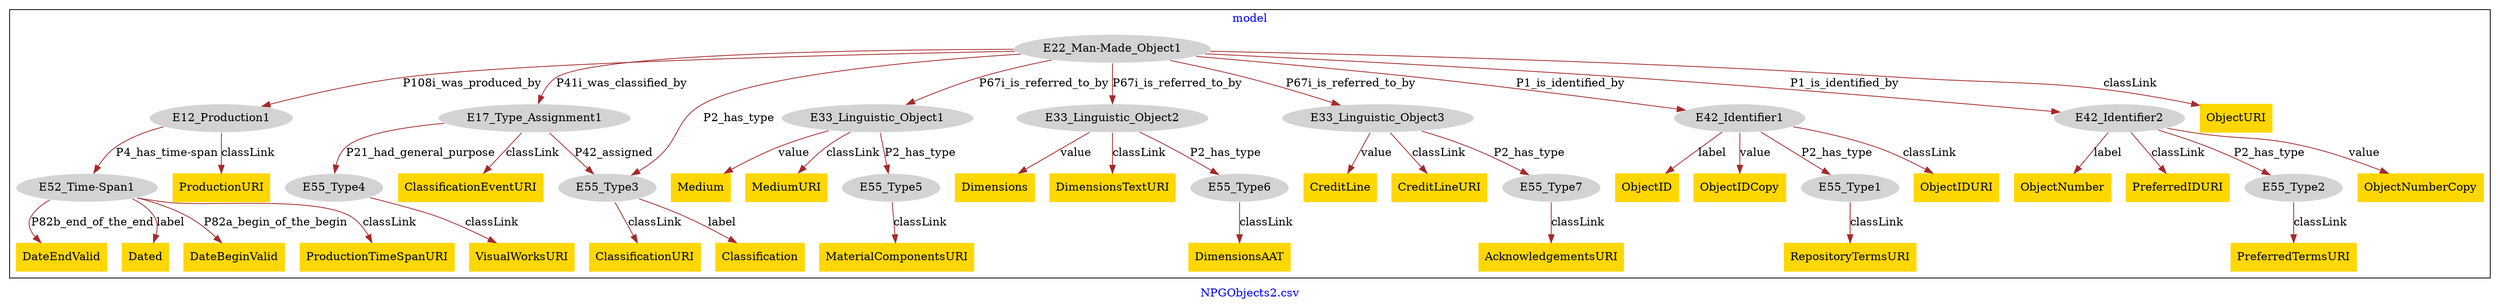 digraph n0 {
fontcolor="blue"
remincross="true"
label="NPGObjects2.csv"
subgraph cluster {
label="model"
n2[style="filled",color="white",fillcolor="lightgray",label="E12_Production1"];
n3[style="filled",color="white",fillcolor="lightgray",label="E52_Time-Span1"];
n4[style="filled",color="white",fillcolor="lightgray",label="E17_Type_Assignment1"];
n5[style="filled",color="white",fillcolor="lightgray",label="E55_Type3"];
n6[style="filled",color="white",fillcolor="lightgray",label="E55_Type4"];
n7[style="filled",color="white",fillcolor="lightgray",label="E22_Man-Made_Object1"];
n8[style="filled",color="white",fillcolor="lightgray",label="E33_Linguistic_Object1"];
n9[style="filled",color="white",fillcolor="lightgray",label="E33_Linguistic_Object2"];
n10[style="filled",color="white",fillcolor="lightgray",label="E33_Linguistic_Object3"];
n11[style="filled",color="white",fillcolor="lightgray",label="E42_Identifier1"];
n12[style="filled",color="white",fillcolor="lightgray",label="E42_Identifier2"];
n13[style="filled",color="white",fillcolor="lightgray",label="E55_Type5"];
n14[style="filled",color="white",fillcolor="lightgray",label="E55_Type6"];
n15[style="filled",color="white",fillcolor="lightgray",label="E55_Type7"];
n16[style="filled",color="white",fillcolor="lightgray",label="E55_Type1"];
n17[style="filled",color="white",fillcolor="lightgray",label="E55_Type2"];
n18[shape="plaintext",style="filled",fillcolor="gold",label="Dimensions"];
n19[shape="plaintext",style="filled",fillcolor="gold",label="DateEndValid"];
n20[shape="plaintext",style="filled",fillcolor="gold",label="CreditLine"];
n21[shape="plaintext",style="filled",fillcolor="gold",label="VisualWorksURI"];
n22[shape="plaintext",style="filled",fillcolor="gold",label="MaterialComponentsURI"];
n23[shape="plaintext",style="filled",fillcolor="gold",label="DimensionsAAT"];
n24[shape="plaintext",style="filled",fillcolor="gold",label="ClassificationURI"];
n25[shape="plaintext",style="filled",fillcolor="gold",label="DimensionsTextURI"];
n26[shape="plaintext",style="filled",fillcolor="gold",label="Classification"];
n27[shape="plaintext",style="filled",fillcolor="gold",label="Medium"];
n28[shape="plaintext",style="filled",fillcolor="gold",label="Dated"];
n29[shape="plaintext",style="filled",fillcolor="gold",label="PreferredTermsURI"];
n30[shape="plaintext",style="filled",fillcolor="gold",label="ObjectIDURI"];
n31[shape="plaintext",style="filled",fillcolor="gold",label="CreditLineURI"];
n32[shape="plaintext",style="filled",fillcolor="gold",label="ClassificationEventURI"];
n33[shape="plaintext",style="filled",fillcolor="gold",label="MediumURI"];
n34[shape="plaintext",style="filled",fillcolor="gold",label="DateBeginValid"];
n35[shape="plaintext",style="filled",fillcolor="gold",label="ObjectNumberCopy"];
n36[shape="plaintext",style="filled",fillcolor="gold",label="ProductionTimeSpanURI"];
n37[shape="plaintext",style="filled",fillcolor="gold",label="ObjectID"];
n38[shape="plaintext",style="filled",fillcolor="gold",label="ObjectNumber"];
n39[shape="plaintext",style="filled",fillcolor="gold",label="PreferredIDURI"];
n40[shape="plaintext",style="filled",fillcolor="gold",label="RepositoryTermsURI"];
n41[shape="plaintext",style="filled",fillcolor="gold",label="ObjectURI"];
n42[shape="plaintext",style="filled",fillcolor="gold",label="ProductionURI"];
n43[shape="plaintext",style="filled",fillcolor="gold",label="ObjectIDCopy"];
n44[shape="plaintext",style="filled",fillcolor="gold",label="AcknowledgementsURI"];
}
n2 -> n3[color="brown",fontcolor="black",label="P4_has_time-span"]
n4 -> n5[color="brown",fontcolor="black",label="P42_assigned"]
n4 -> n6[color="brown",fontcolor="black",label="P21_had_general_purpose"]
n7 -> n2[color="brown",fontcolor="black",label="P108i_was_produced_by"]
n7 -> n4[color="brown",fontcolor="black",label="P41i_was_classified_by"]
n7 -> n8[color="brown",fontcolor="black",label="P67i_is_referred_to_by"]
n7 -> n9[color="brown",fontcolor="black",label="P67i_is_referred_to_by"]
n7 -> n10[color="brown",fontcolor="black",label="P67i_is_referred_to_by"]
n7 -> n11[color="brown",fontcolor="black",label="P1_is_identified_by"]
n7 -> n12[color="brown",fontcolor="black",label="P1_is_identified_by"]
n8 -> n13[color="brown",fontcolor="black",label="P2_has_type"]
n9 -> n14[color="brown",fontcolor="black",label="P2_has_type"]
n10 -> n15[color="brown",fontcolor="black",label="P2_has_type"]
n11 -> n16[color="brown",fontcolor="black",label="P2_has_type"]
n12 -> n17[color="brown",fontcolor="black",label="P2_has_type"]
n9 -> n18[color="brown",fontcolor="black",label="value"]
n3 -> n19[color="brown",fontcolor="black",label="P82b_end_of_the_end"]
n10 -> n20[color="brown",fontcolor="black",label="value"]
n6 -> n21[color="brown",fontcolor="black",label="classLink"]
n13 -> n22[color="brown",fontcolor="black",label="classLink"]
n14 -> n23[color="brown",fontcolor="black",label="classLink"]
n5 -> n24[color="brown",fontcolor="black",label="classLink"]
n9 -> n25[color="brown",fontcolor="black",label="classLink"]
n5 -> n26[color="brown",fontcolor="black",label="label"]
n8 -> n27[color="brown",fontcolor="black",label="value"]
n3 -> n28[color="brown",fontcolor="black",label="label"]
n17 -> n29[color="brown",fontcolor="black",label="classLink"]
n11 -> n30[color="brown",fontcolor="black",label="classLink"]
n10 -> n31[color="brown",fontcolor="black",label="classLink"]
n4 -> n32[color="brown",fontcolor="black",label="classLink"]
n8 -> n33[color="brown",fontcolor="black",label="classLink"]
n3 -> n34[color="brown",fontcolor="black",label="P82a_begin_of_the_begin"]
n12 -> n35[color="brown",fontcolor="black",label="value"]
n3 -> n36[color="brown",fontcolor="black",label="classLink"]
n11 -> n37[color="brown",fontcolor="black",label="label"]
n12 -> n38[color="brown",fontcolor="black",label="label"]
n12 -> n39[color="brown",fontcolor="black",label="classLink"]
n16 -> n40[color="brown",fontcolor="black",label="classLink"]
n7 -> n41[color="brown",fontcolor="black",label="classLink"]
n2 -> n42[color="brown",fontcolor="black",label="classLink"]
n11 -> n43[color="brown",fontcolor="black",label="value"]
n15 -> n44[color="brown",fontcolor="black",label="classLink"]
n7 -> n5[color="brown",fontcolor="black",label="P2_has_type"]
}

